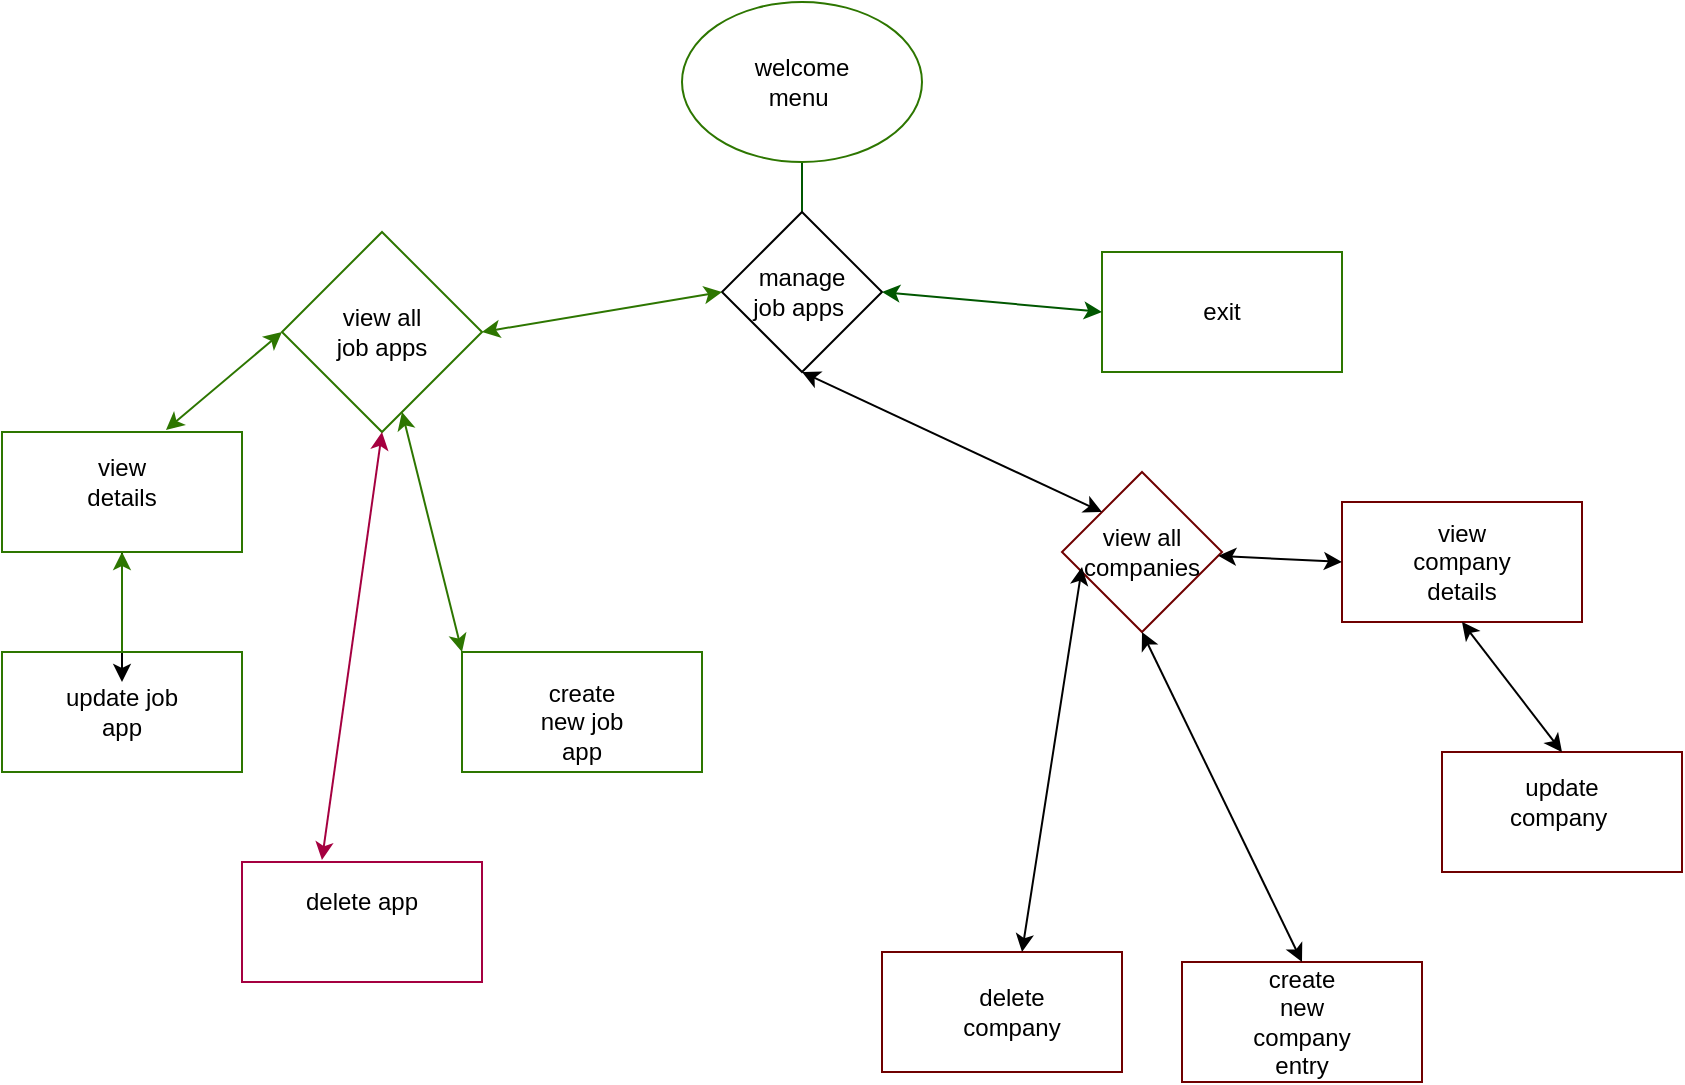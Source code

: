 <mxfile>
    <diagram id="9bocdFf2J5io6bvySnj1" name="Page-1">
        <mxGraphModel dx="1159" dy="429" grid="1" gridSize="10" guides="1" tooltips="1" connect="1" arrows="1" fold="1" page="1" pageScale="1" pageWidth="850" pageHeight="1100" math="0" shadow="0">
            <root>
                <mxCell id="0"/>
                <mxCell id="1" parent="0"/>
                <mxCell id="42" value="" style="edgeStyle=none;html=1;fillColor=#008a00;strokeColor=#005700;" parent="1" source="2" target="32" edge="1">
                    <mxGeometry relative="1" as="geometry"/>
                </mxCell>
                <mxCell id="2" value="" style="ellipse;whiteSpace=wrap;html=1;fillColor=none;fontColor=#ffffff;strokeColor=#2D7600;" parent="1" vertex="1">
                    <mxGeometry x="350" y="5" width="120" height="80" as="geometry"/>
                </mxCell>
                <mxCell id="3" value="welcome menu&amp;nbsp;" style="text;html=1;strokeColor=none;fillColor=none;align=center;verticalAlign=middle;whiteSpace=wrap;rounded=0;" parent="1" vertex="1">
                    <mxGeometry x="380" y="30" width="60" height="30" as="geometry"/>
                </mxCell>
                <mxCell id="31" value="" style="rhombus;whiteSpace=wrap;html=1;" parent="1" vertex="1">
                    <mxGeometry x="370" y="110" width="80" height="80" as="geometry"/>
                </mxCell>
                <mxCell id="32" value="manage job apps&amp;nbsp;" style="text;html=1;strokeColor=none;fillColor=none;align=center;verticalAlign=middle;whiteSpace=wrap;rounded=0;" parent="1" vertex="1">
                    <mxGeometry x="380" y="135" width="60" height="30" as="geometry"/>
                </mxCell>
                <mxCell id="33" value="" style="whiteSpace=wrap;html=1;fillColor=none;fontColor=#ffffff;strokeColor=#2D7600;" parent="1" vertex="1">
                    <mxGeometry x="560" y="130" width="120" height="60" as="geometry"/>
                </mxCell>
                <mxCell id="34" value="exit" style="text;html=1;strokeColor=none;fillColor=none;align=center;verticalAlign=middle;whiteSpace=wrap;rounded=0;" parent="1" vertex="1">
                    <mxGeometry x="590" y="145" width="60" height="30" as="geometry"/>
                </mxCell>
                <mxCell id="36" value="" style="rhombus;whiteSpace=wrap;html=1;fillColor=none;fontColor=#ffffff;strokeColor=#2D7600;" parent="1" vertex="1">
                    <mxGeometry x="150" y="120" width="100" height="100" as="geometry"/>
                </mxCell>
                <mxCell id="38" value="view all job apps" style="text;html=1;strokeColor=none;fillColor=none;align=center;verticalAlign=middle;whiteSpace=wrap;rounded=0;" parent="1" vertex="1">
                    <mxGeometry x="170" y="155" width="60" height="30" as="geometry"/>
                </mxCell>
                <mxCell id="41" value="create new job app" style="text;html=1;strokeColor=none;fillColor=none;align=center;verticalAlign=middle;whiteSpace=wrap;rounded=0;" parent="1" vertex="1">
                    <mxGeometry x="270" y="350" width="60" height="30" as="geometry"/>
                </mxCell>
                <mxCell id="48" value="view details" style="text;html=1;strokeColor=none;fillColor=none;align=center;verticalAlign=middle;whiteSpace=wrap;rounded=0;" parent="1" vertex="1">
                    <mxGeometry x="40" y="230" width="60" height="30" as="geometry"/>
                </mxCell>
                <mxCell id="49" value="delete app" style="text;html=1;strokeColor=none;fillColor=none;align=center;verticalAlign=middle;whiteSpace=wrap;rounded=0;" parent="1" vertex="1">
                    <mxGeometry x="160" y="440" width="60" height="30" as="geometry"/>
                </mxCell>
                <mxCell id="51" value="" style="rhombus;whiteSpace=wrap;html=1;fillColor=none;fontColor=#ffffff;strokeColor=#6F0000;" parent="1" vertex="1">
                    <mxGeometry x="540" y="240" width="80" height="80" as="geometry"/>
                </mxCell>
                <mxCell id="52" value="view all companies" style="text;html=1;strokeColor=none;fillColor=none;align=center;verticalAlign=middle;whiteSpace=wrap;rounded=0;" parent="1" vertex="1">
                    <mxGeometry x="550" y="265" width="60" height="30" as="geometry"/>
                </mxCell>
                <mxCell id="55" value="" style="rounded=0;whiteSpace=wrap;html=1;fillColor=none;fontColor=#ffffff;strokeColor=#6F0000;" parent="1" vertex="1">
                    <mxGeometry x="730" y="380" width="120" height="60" as="geometry"/>
                </mxCell>
                <mxCell id="57" value="update company&amp;nbsp;" style="text;html=1;strokeColor=none;fillColor=none;align=center;verticalAlign=middle;whiteSpace=wrap;rounded=0;" parent="1" vertex="1">
                    <mxGeometry x="760" y="390" width="60" height="30" as="geometry"/>
                </mxCell>
                <mxCell id="58" value="" style="rounded=0;whiteSpace=wrap;html=1;fillColor=none;fontColor=#ffffff;strokeColor=#2D7600;" parent="1" vertex="1">
                    <mxGeometry x="240" y="330" width="120" height="60" as="geometry"/>
                </mxCell>
                <mxCell id="60" value="" style="rounded=0;whiteSpace=wrap;html=1;fillColor=none;fontColor=#ffffff;strokeColor=#6F0000;" parent="1" vertex="1">
                    <mxGeometry x="680" y="255" width="120" height="60" as="geometry"/>
                </mxCell>
                <mxCell id="62" value="view company details" style="text;html=1;strokeColor=none;fillColor=none;align=center;verticalAlign=middle;whiteSpace=wrap;rounded=0;" parent="1" vertex="1">
                    <mxGeometry x="710" y="270" width="60" height="30" as="geometry"/>
                </mxCell>
                <mxCell id="67" value="" style="edgeStyle=none;html=1;" parent="1" source="63" target="66" edge="1">
                    <mxGeometry relative="1" as="geometry"/>
                </mxCell>
                <mxCell id="63" value="" style="rounded=0;whiteSpace=wrap;html=1;fillColor=none;fontColor=#ffffff;strokeColor=#2D7600;" parent="1" vertex="1">
                    <mxGeometry x="10" y="220" width="120" height="60" as="geometry"/>
                </mxCell>
                <mxCell id="64" value="" style="rounded=0;whiteSpace=wrap;html=1;fillColor=none;fontColor=#ffffff;strokeColor=#A50040;" parent="1" vertex="1">
                    <mxGeometry x="130" y="435" width="120" height="60" as="geometry"/>
                </mxCell>
                <mxCell id="69" value="" style="edgeStyle=none;html=1;fillColor=#60a917;strokeColor=#2D7600;" parent="1" source="65" target="63" edge="1">
                    <mxGeometry relative="1" as="geometry"/>
                </mxCell>
                <mxCell id="65" value="" style="rounded=0;whiteSpace=wrap;html=1;fillColor=none;fontColor=#ffffff;strokeColor=#2D7600;" parent="1" vertex="1">
                    <mxGeometry x="10" y="330" width="120" height="60" as="geometry"/>
                </mxCell>
                <mxCell id="66" value="update job app" style="text;html=1;strokeColor=none;fillColor=none;align=center;verticalAlign=middle;whiteSpace=wrap;rounded=0;" parent="1" vertex="1">
                    <mxGeometry x="40" y="345" width="60" height="30" as="geometry"/>
                </mxCell>
                <mxCell id="79" value="" style="endArrow=classic;startArrow=classic;html=1;entryX=1;entryY=0.5;entryDx=0;entryDy=0;exitX=0;exitY=0.5;exitDx=0;exitDy=0;fillColor=#60a917;strokeColor=#2D7600;" parent="1" source="31" target="36" edge="1">
                    <mxGeometry width="50" height="50" relative="1" as="geometry">
                        <mxPoint x="390" y="370" as="sourcePoint"/>
                        <mxPoint x="440" y="320" as="targetPoint"/>
                    </mxGeometry>
                </mxCell>
                <mxCell id="82" value="" style="endArrow=classic;startArrow=classic;html=1;entryX=0;entryY=0;entryDx=0;entryDy=0;fillColor=#60a917;strokeColor=#2D7600;" parent="1" source="36" target="58" edge="1">
                    <mxGeometry width="50" height="50" relative="1" as="geometry">
                        <mxPoint x="390" y="370" as="sourcePoint"/>
                        <mxPoint x="440" y="320" as="targetPoint"/>
                    </mxGeometry>
                </mxCell>
                <mxCell id="84" value="" style="endArrow=classic;startArrow=classic;html=1;entryX=0.5;entryY=1;entryDx=0;entryDy=0;exitX=0.333;exitY=-0.017;exitDx=0;exitDy=0;exitPerimeter=0;fillColor=#d80073;strokeColor=#A50040;" parent="1" source="64" target="36" edge="1">
                    <mxGeometry width="50" height="50" relative="1" as="geometry">
                        <mxPoint x="390" y="370" as="sourcePoint"/>
                        <mxPoint x="440" y="320" as="targetPoint"/>
                    </mxGeometry>
                </mxCell>
                <mxCell id="85" value="" style="endArrow=classic;startArrow=classic;html=1;entryX=0;entryY=0.5;entryDx=0;entryDy=0;exitX=0.683;exitY=-0.017;exitDx=0;exitDy=0;exitPerimeter=0;fillColor=#60a917;strokeColor=#2D7600;" parent="1" source="63" target="36" edge="1">
                    <mxGeometry width="50" height="50" relative="1" as="geometry">
                        <mxPoint x="390" y="370" as="sourcePoint"/>
                        <mxPoint x="440" y="320" as="targetPoint"/>
                    </mxGeometry>
                </mxCell>
                <mxCell id="86" value="" style="endArrow=classic;startArrow=classic;html=1;entryX=0;entryY=0;entryDx=0;entryDy=0;exitX=0.5;exitY=1;exitDx=0;exitDy=0;" parent="1" source="31" target="51" edge="1">
                    <mxGeometry width="50" height="50" relative="1" as="geometry">
                        <mxPoint x="390" y="370" as="sourcePoint"/>
                        <mxPoint x="440" y="320" as="targetPoint"/>
                    </mxGeometry>
                </mxCell>
                <mxCell id="87" value="" style="endArrow=classic;startArrow=classic;html=1;entryX=0;entryY=0.5;entryDx=0;entryDy=0;" parent="1" source="51" target="60" edge="1">
                    <mxGeometry width="50" height="50" relative="1" as="geometry">
                        <mxPoint x="580" y="320" as="sourcePoint"/>
                        <mxPoint x="450" y="170" as="targetPoint"/>
                    </mxGeometry>
                </mxCell>
                <mxCell id="88" value="" style="endArrow=classic;startArrow=classic;html=1;entryX=0.5;entryY=1;entryDx=0;entryDy=0;exitX=0.5;exitY=0;exitDx=0;exitDy=0;" parent="1" source="55" target="60" edge="1">
                    <mxGeometry width="50" height="50" relative="1" as="geometry">
                        <mxPoint x="400" y="220" as="sourcePoint"/>
                        <mxPoint x="450" y="170" as="targetPoint"/>
                    </mxGeometry>
                </mxCell>
                <mxCell id="89" value="" style="rounded=0;whiteSpace=wrap;html=1;fillColor=none;fontColor=#ffffff;strokeColor=#6F0000;" parent="1" vertex="1">
                    <mxGeometry x="600" y="485" width="120" height="60" as="geometry"/>
                </mxCell>
                <mxCell id="90" value="create new company entry" style="text;html=1;strokeColor=none;fillColor=none;align=center;verticalAlign=middle;whiteSpace=wrap;rounded=0;" parent="1" vertex="1">
                    <mxGeometry x="630" y="500" width="60" height="30" as="geometry"/>
                </mxCell>
                <mxCell id="91" value="" style="endArrow=classic;startArrow=classic;html=1;entryX=0.5;entryY=1;entryDx=0;entryDy=0;exitX=0.5;exitY=0;exitDx=0;exitDy=0;" parent="1" source="89" target="51" edge="1">
                    <mxGeometry width="50" height="50" relative="1" as="geometry">
                        <mxPoint x="400" y="200" as="sourcePoint"/>
                        <mxPoint x="450" y="150" as="targetPoint"/>
                        <Array as="points"/>
                    </mxGeometry>
                </mxCell>
                <mxCell id="93" value="delete company" style="text;html=1;strokeColor=none;fillColor=none;align=center;verticalAlign=middle;whiteSpace=wrap;rounded=0;" parent="1" vertex="1">
                    <mxGeometry x="485" y="495" width="60" height="30" as="geometry"/>
                </mxCell>
                <mxCell id="94" value="" style="rounded=0;whiteSpace=wrap;html=1;fillColor=none;fontColor=#ffffff;strokeColor=#6F0000;" parent="1" vertex="1">
                    <mxGeometry x="450" y="480" width="120" height="60" as="geometry"/>
                </mxCell>
                <mxCell id="95" value="" style="endArrow=classic;startArrow=classic;html=1;entryX=0;entryY=0.75;entryDx=0;entryDy=0;" parent="1" target="52" edge="1">
                    <mxGeometry width="50" height="50" relative="1" as="geometry">
                        <mxPoint x="520" y="480" as="sourcePoint"/>
                        <mxPoint x="450" y="140" as="targetPoint"/>
                    </mxGeometry>
                </mxCell>
                <mxCell id="rpAV75RDxaM33lW3JpFz-96" value="" style="endArrow=classic;startArrow=classic;html=1;entryX=0;entryY=0.5;entryDx=0;entryDy=0;exitX=1;exitY=0.5;exitDx=0;exitDy=0;fillColor=#008a00;strokeColor=#005700;" parent="1" source="31" target="33" edge="1">
                    <mxGeometry width="50" height="50" relative="1" as="geometry">
                        <mxPoint x="310" y="290" as="sourcePoint"/>
                        <mxPoint x="360" y="240" as="targetPoint"/>
                    </mxGeometry>
                </mxCell>
            </root>
        </mxGraphModel>
    </diagram>
</mxfile>